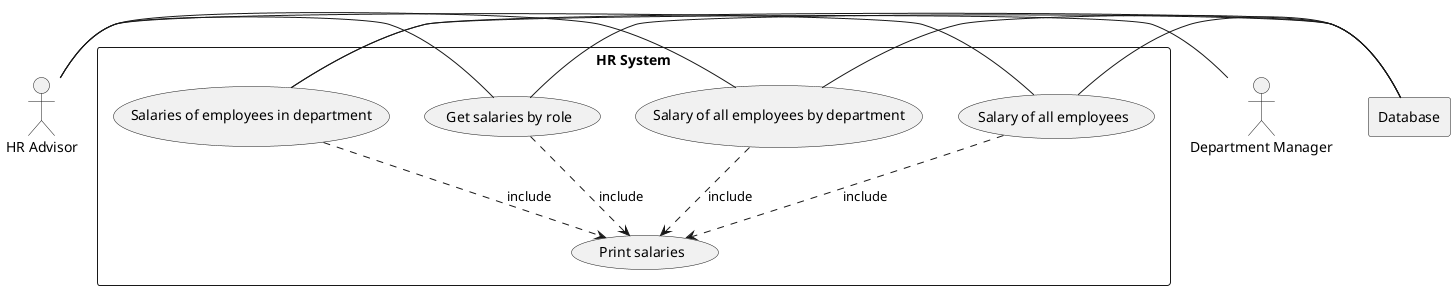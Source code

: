 @startuml

actor HR as "HR Advisor"
actor DM as "Department Manager"

rectangle Database

rectangle "HR System" {


    usecase UC1 as "Salary of all employees"
    usecase UC2 as "Salary of all employees by department"
    usecase UC3 as "Salaries of employees in department"
    usecase UC4 as "Get salaries by role"

    usecase UCa as "Print salaries"

    HR - UC1
    HR - UC2
    HR - UC4

    DM - UC3


    UC1 ..> UCa : include
    UC1 - Database

    UC2 ..> UCa : include
    UC2 - Database

    UC3 ..> UCa : include
    UC3 - Database

    UC4 ..> UCa : include
    UC4 - Database
}

@enduml